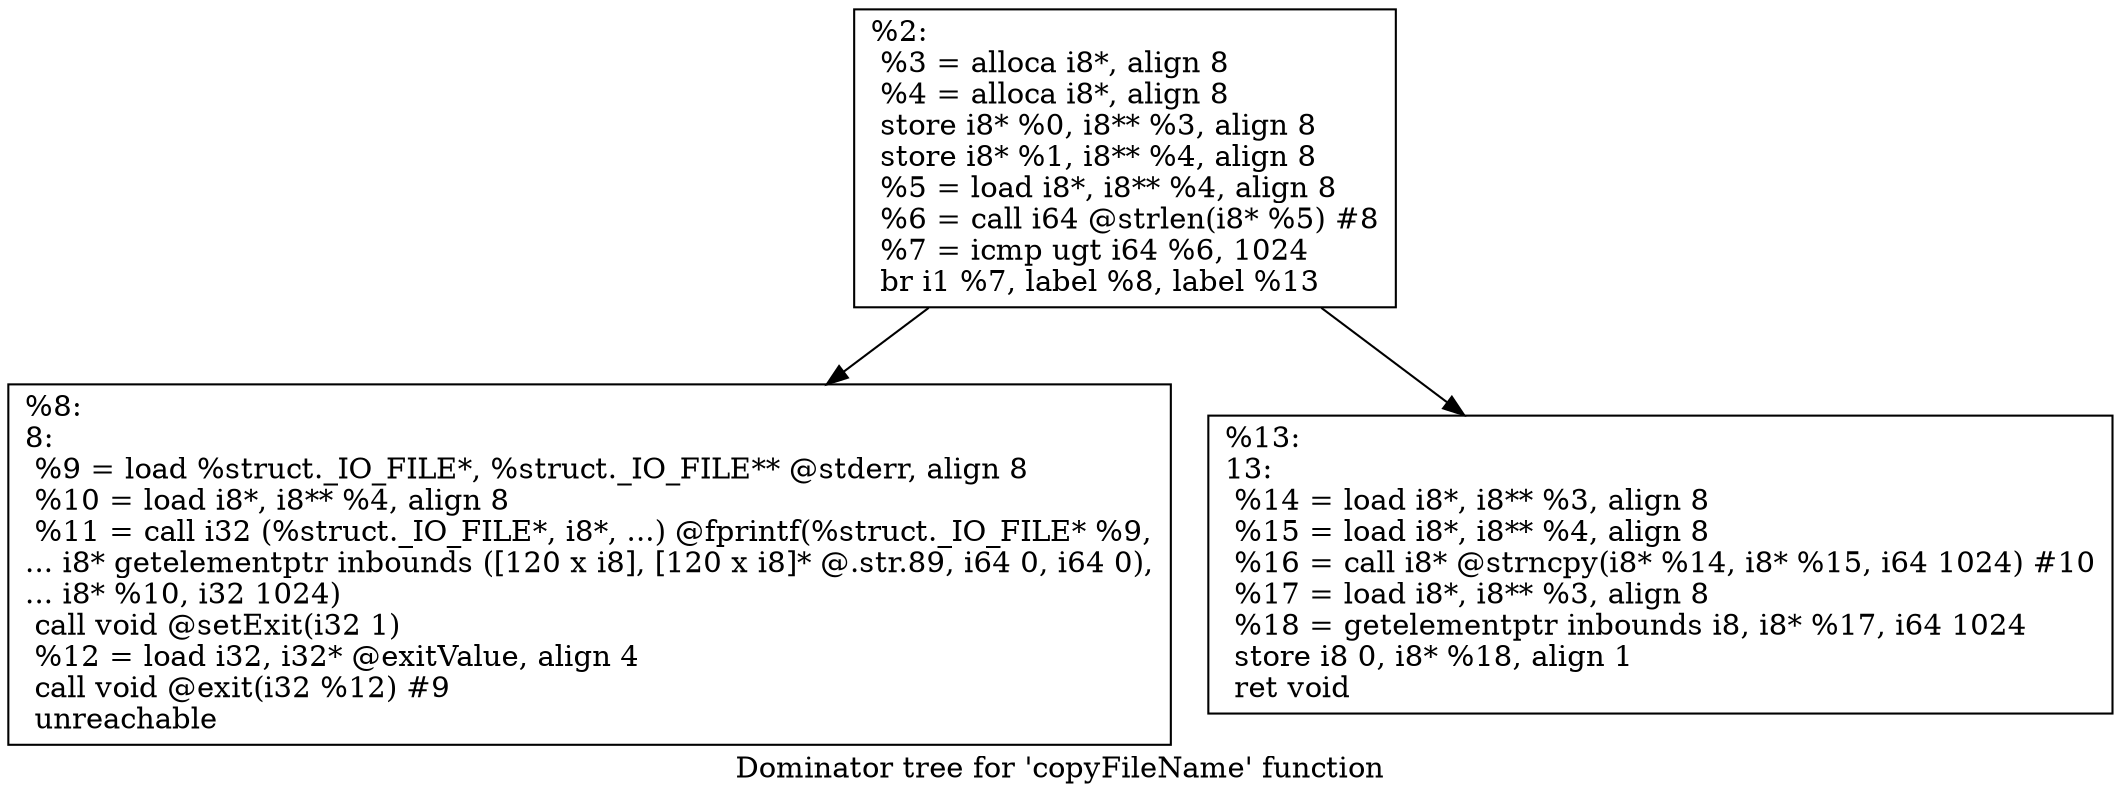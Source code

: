 digraph "Dominator tree for 'copyFileName' function" {
	label="Dominator tree for 'copyFileName' function";

	Node0xdaf610 [shape=record,label="{%2:\l  %3 = alloca i8*, align 8\l  %4 = alloca i8*, align 8\l  store i8* %0, i8** %3, align 8\l  store i8* %1, i8** %4, align 8\l  %5 = load i8*, i8** %4, align 8\l  %6 = call i64 @strlen(i8* %5) #8\l  %7 = icmp ugt i64 %6, 1024\l  br i1 %7, label %8, label %13\l}"];
	Node0xdaf610 -> Node0xd5f4d0;
	Node0xdaf610 -> Node0xc95300;
	Node0xd5f4d0 [shape=record,label="{%8:\l8:                                                \l  %9 = load %struct._IO_FILE*, %struct._IO_FILE** @stderr, align 8\l  %10 = load i8*, i8** %4, align 8\l  %11 = call i32 (%struct._IO_FILE*, i8*, ...) @fprintf(%struct._IO_FILE* %9,\l... i8* getelementptr inbounds ([120 x i8], [120 x i8]* @.str.89, i64 0, i64 0),\l... i8* %10, i32 1024)\l  call void @setExit(i32 1)\l  %12 = load i32, i32* @exitValue, align 4\l  call void @exit(i32 %12) #9\l  unreachable\l}"];
	Node0xc95300 [shape=record,label="{%13:\l13:                                               \l  %14 = load i8*, i8** %3, align 8\l  %15 = load i8*, i8** %4, align 8\l  %16 = call i8* @strncpy(i8* %14, i8* %15, i64 1024) #10\l  %17 = load i8*, i8** %3, align 8\l  %18 = getelementptr inbounds i8, i8* %17, i64 1024\l  store i8 0, i8* %18, align 1\l  ret void\l}"];
}
